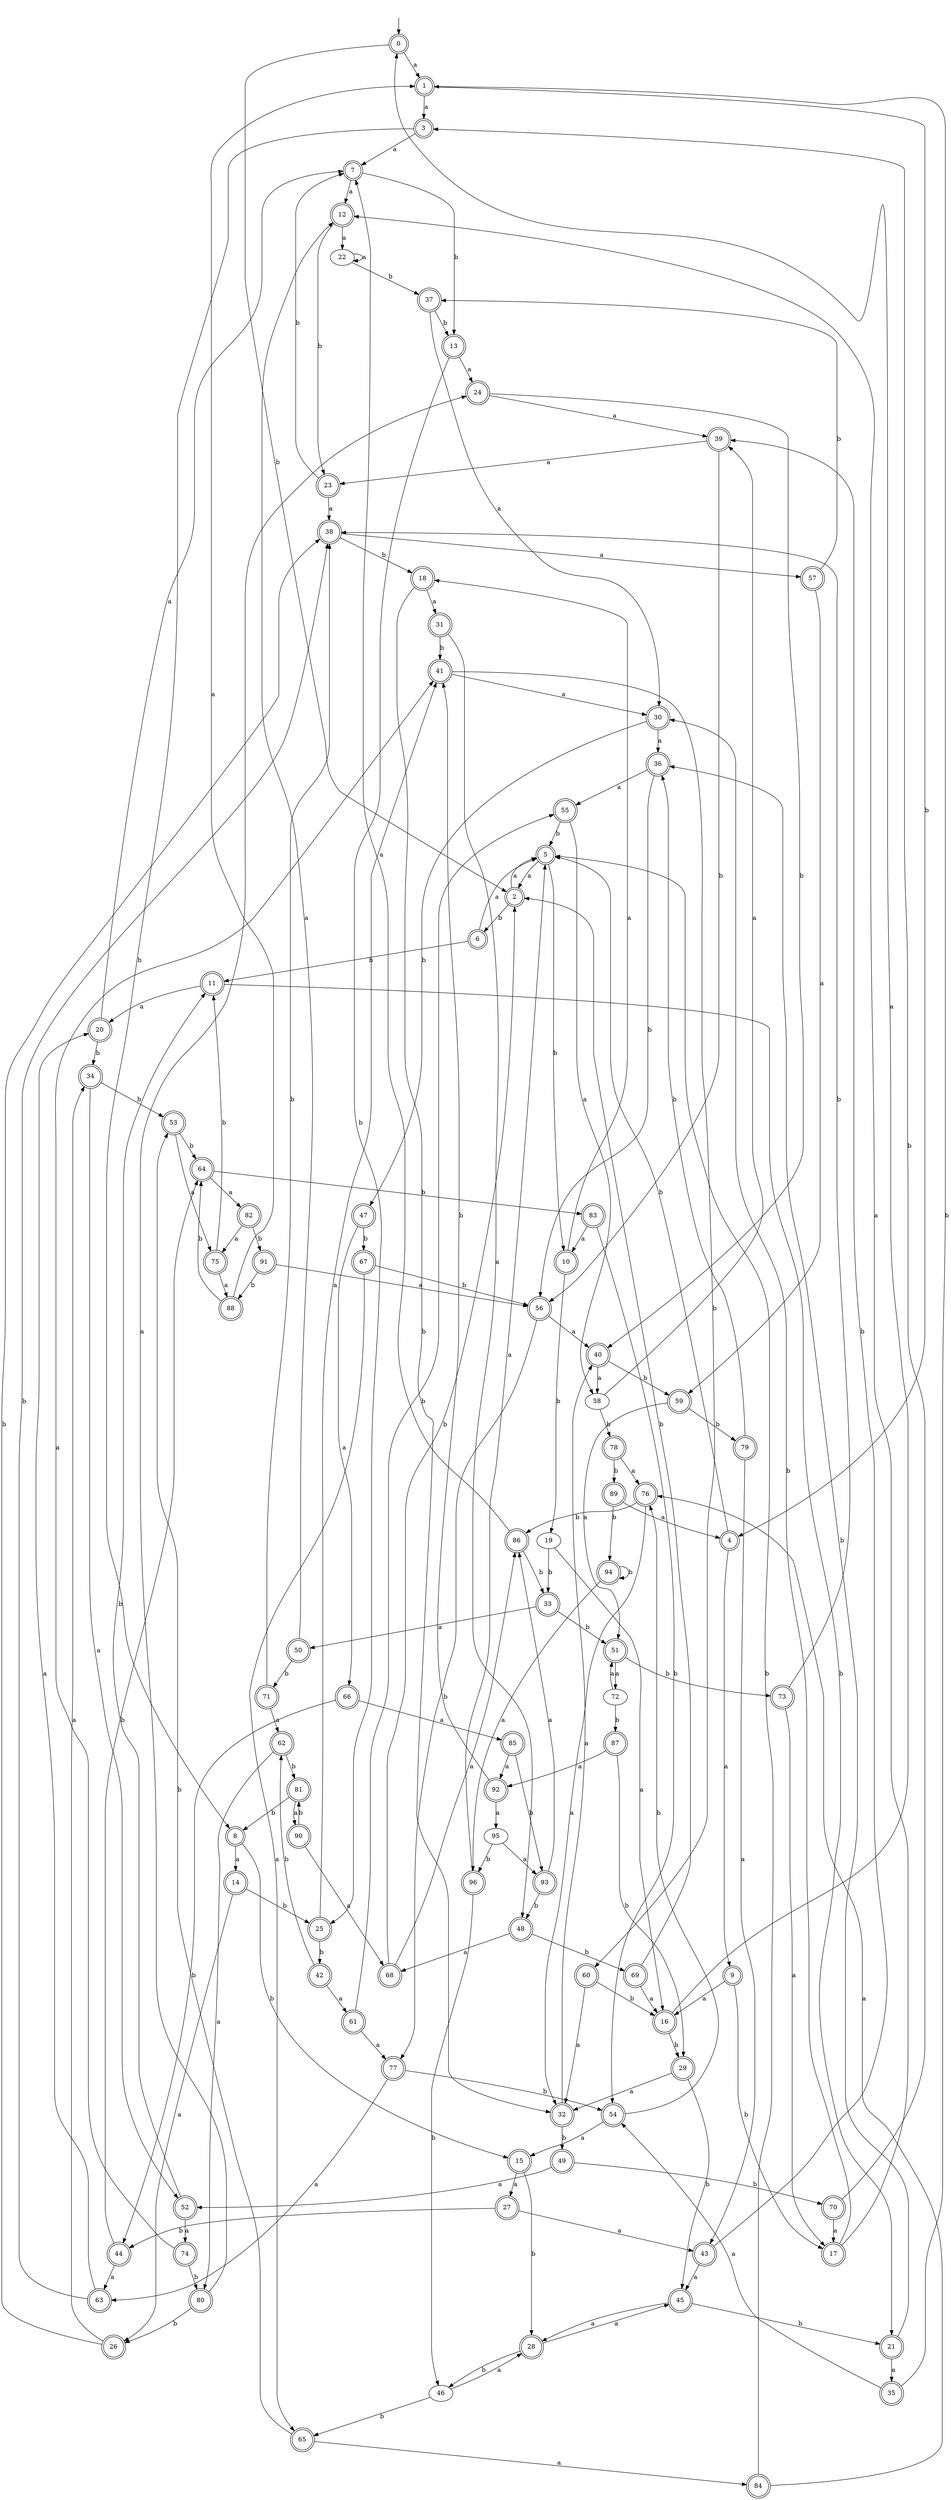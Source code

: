 digraph RandomDFA {
  __start0 [label="", shape=none];
  __start0 -> 0 [label=""];
  0 [shape=circle] [shape=doublecircle]
  0 -> 1 [label="a"]
  0 -> 2 [label="b"]
  1 [shape=doublecircle]
  1 -> 3 [label="a"]
  1 -> 4 [label="b"]
  2 [shape=doublecircle]
  2 -> 5 [label="a"]
  2 -> 6 [label="b"]
  3 [shape=doublecircle]
  3 -> 7 [label="a"]
  3 -> 8 [label="b"]
  4 [shape=doublecircle]
  4 -> 9 [label="a"]
  4 -> 5 [label="b"]
  5 [shape=doublecircle]
  5 -> 2 [label="a"]
  5 -> 10 [label="b"]
  6 [shape=doublecircle]
  6 -> 5 [label="a"]
  6 -> 11 [label="b"]
  7 [shape=doublecircle]
  7 -> 12 [label="a"]
  7 -> 13 [label="b"]
  8 [shape=doublecircle]
  8 -> 14 [label="a"]
  8 -> 15 [label="b"]
  9 [shape=doublecircle]
  9 -> 16 [label="a"]
  9 -> 17 [label="b"]
  10 [shape=doublecircle]
  10 -> 18 [label="a"]
  10 -> 19 [label="b"]
  11 [shape=doublecircle]
  11 -> 20 [label="a"]
  11 -> 21 [label="b"]
  12 [shape=doublecircle]
  12 -> 22 [label="a"]
  12 -> 23 [label="b"]
  13 [shape=doublecircle]
  13 -> 24 [label="a"]
  13 -> 25 [label="b"]
  14 [shape=doublecircle]
  14 -> 26 [label="a"]
  14 -> 25 [label="b"]
  15 [shape=doublecircle]
  15 -> 27 [label="a"]
  15 -> 28 [label="b"]
  16 [shape=doublecircle]
  16 -> 0 [label="a"]
  16 -> 29 [label="b"]
  17 [shape=doublecircle]
  17 -> 12 [label="a"]
  17 -> 30 [label="b"]
  18 [shape=doublecircle]
  18 -> 31 [label="a"]
  18 -> 32 [label="b"]
  19
  19 -> 16 [label="a"]
  19 -> 33 [label="b"]
  20 [shape=doublecircle]
  20 -> 7 [label="a"]
  20 -> 34 [label="b"]
  21 [shape=doublecircle]
  21 -> 35 [label="a"]
  21 -> 36 [label="b"]
  22
  22 -> 22 [label="a"]
  22 -> 37 [label="b"]
  23 [shape=doublecircle]
  23 -> 38 [label="a"]
  23 -> 7 [label="b"]
  24 [shape=doublecircle]
  24 -> 39 [label="a"]
  24 -> 40 [label="b"]
  25 [shape=doublecircle]
  25 -> 41 [label="a"]
  25 -> 42 [label="b"]
  26 [shape=doublecircle]
  26 -> 34 [label="a"]
  26 -> 38 [label="b"]
  27 [shape=doublecircle]
  27 -> 43 [label="a"]
  27 -> 44 [label="b"]
  28 [shape=doublecircle]
  28 -> 45 [label="a"]
  28 -> 46 [label="b"]
  29 [shape=doublecircle]
  29 -> 32 [label="a"]
  29 -> 45 [label="b"]
  30 [shape=doublecircle]
  30 -> 36 [label="a"]
  30 -> 47 [label="b"]
  31 [shape=doublecircle]
  31 -> 48 [label="a"]
  31 -> 41 [label="b"]
  32 [shape=doublecircle]
  32 -> 40 [label="a"]
  32 -> 49 [label="b"]
  33 [shape=doublecircle]
  33 -> 50 [label="a"]
  33 -> 51 [label="b"]
  34 [shape=doublecircle]
  34 -> 52 [label="a"]
  34 -> 53 [label="b"]
  35 [shape=doublecircle]
  35 -> 54 [label="a"]
  35 -> 1 [label="b"]
  36 [shape=doublecircle]
  36 -> 55 [label="a"]
  36 -> 56 [label="b"]
  37 [shape=doublecircle]
  37 -> 30 [label="a"]
  37 -> 13 [label="b"]
  38 [shape=doublecircle]
  38 -> 57 [label="a"]
  38 -> 18 [label="b"]
  39 [shape=doublecircle]
  39 -> 23 [label="a"]
  39 -> 56 [label="b"]
  40 [shape=doublecircle]
  40 -> 58 [label="a"]
  40 -> 59 [label="b"]
  41 [shape=doublecircle]
  41 -> 30 [label="a"]
  41 -> 60 [label="b"]
  42 [shape=doublecircle]
  42 -> 61 [label="a"]
  42 -> 62 [label="b"]
  43 [shape=doublecircle]
  43 -> 45 [label="a"]
  43 -> 39 [label="b"]
  44 [shape=doublecircle]
  44 -> 63 [label="a"]
  44 -> 64 [label="b"]
  45 [shape=doublecircle]
  45 -> 28 [label="a"]
  45 -> 21 [label="b"]
  46
  46 -> 28 [label="a"]
  46 -> 65 [label="b"]
  47 [shape=doublecircle]
  47 -> 66 [label="a"]
  47 -> 67 [label="b"]
  48 [shape=doublecircle]
  48 -> 68 [label="a"]
  48 -> 69 [label="b"]
  49 [shape=doublecircle]
  49 -> 52 [label="a"]
  49 -> 70 [label="b"]
  50 [shape=doublecircle]
  50 -> 12 [label="a"]
  50 -> 71 [label="b"]
  51 [shape=doublecircle]
  51 -> 72 [label="a"]
  51 -> 73 [label="b"]
  52 [shape=doublecircle]
  52 -> 74 [label="a"]
  52 -> 11 [label="b"]
  53 [shape=doublecircle]
  53 -> 75 [label="a"]
  53 -> 64 [label="b"]
  54 [shape=doublecircle]
  54 -> 15 [label="a"]
  54 -> 76 [label="b"]
  55 [shape=doublecircle]
  55 -> 58 [label="a"]
  55 -> 5 [label="b"]
  56 [shape=doublecircle]
  56 -> 40 [label="a"]
  56 -> 77 [label="b"]
  57 [shape=doublecircle]
  57 -> 59 [label="a"]
  57 -> 37 [label="b"]
  58
  58 -> 39 [label="a"]
  58 -> 78 [label="b"]
  59 [shape=doublecircle]
  59 -> 51 [label="a"]
  59 -> 79 [label="b"]
  60 [shape=doublecircle]
  60 -> 32 [label="a"]
  60 -> 16 [label="b"]
  61 [shape=doublecircle]
  61 -> 77 [label="a"]
  61 -> 55 [label="b"]
  62 [shape=doublecircle]
  62 -> 80 [label="a"]
  62 -> 81 [label="b"]
  63 [shape=doublecircle]
  63 -> 20 [label="a"]
  63 -> 38 [label="b"]
  64 [shape=doublecircle]
  64 -> 82 [label="a"]
  64 -> 83 [label="b"]
  65 [shape=doublecircle]
  65 -> 84 [label="a"]
  65 -> 53 [label="b"]
  66 [shape=doublecircle]
  66 -> 85 [label="a"]
  66 -> 44 [label="b"]
  67 [shape=doublecircle]
  67 -> 65 [label="a"]
  67 -> 56 [label="b"]
  68 [shape=doublecircle]
  68 -> 86 [label="a"]
  68 -> 2 [label="b"]
  69 [shape=doublecircle]
  69 -> 16 [label="a"]
  69 -> 2 [label="b"]
  70 [shape=doublecircle]
  70 -> 17 [label="a"]
  70 -> 3 [label="b"]
  71 [shape=doublecircle]
  71 -> 62 [label="a"]
  71 -> 38 [label="b"]
  72
  72 -> 51 [label="a"]
  72 -> 87 [label="b"]
  73 [shape=doublecircle]
  73 -> 17 [label="a"]
  73 -> 38 [label="b"]
  74 [shape=doublecircle]
  74 -> 41 [label="a"]
  74 -> 80 [label="b"]
  75 [shape=doublecircle]
  75 -> 88 [label="a"]
  75 -> 11 [label="b"]
  76 [shape=doublecircle]
  76 -> 32 [label="a"]
  76 -> 86 [label="b"]
  77 [shape=doublecircle]
  77 -> 63 [label="a"]
  77 -> 54 [label="b"]
  78 [shape=doublecircle]
  78 -> 76 [label="a"]
  78 -> 89 [label="b"]
  79 [shape=doublecircle]
  79 -> 43 [label="a"]
  79 -> 36 [label="b"]
  80 [shape=doublecircle]
  80 -> 24 [label="a"]
  80 -> 26 [label="b"]
  81 [shape=doublecircle]
  81 -> 90 [label="a"]
  81 -> 8 [label="b"]
  82 [shape=doublecircle]
  82 -> 75 [label="a"]
  82 -> 91 [label="b"]
  83 [shape=doublecircle]
  83 -> 10 [label="a"]
  83 -> 54 [label="b"]
  84 [shape=doublecircle]
  84 -> 76 [label="a"]
  84 -> 5 [label="b"]
  85 [shape=doublecircle]
  85 -> 92 [label="a"]
  85 -> 93 [label="b"]
  86 [shape=doublecircle]
  86 -> 7 [label="a"]
  86 -> 33 [label="b"]
  87 [shape=doublecircle]
  87 -> 92 [label="a"]
  87 -> 29 [label="b"]
  88 [shape=doublecircle]
  88 -> 1 [label="a"]
  88 -> 64 [label="b"]
  89 [shape=doublecircle]
  89 -> 4 [label="a"]
  89 -> 94 [label="b"]
  90 [shape=doublecircle]
  90 -> 68 [label="a"]
  90 -> 81 [label="b"]
  91 [shape=doublecircle]
  91 -> 56 [label="a"]
  91 -> 88 [label="b"]
  92 [shape=doublecircle]
  92 -> 95 [label="a"]
  92 -> 41 [label="b"]
  93 [shape=doublecircle]
  93 -> 86 [label="a"]
  93 -> 48 [label="b"]
  94 [shape=doublecircle]
  94 -> 96 [label="a"]
  94 -> 94 [label="b"]
  95
  95 -> 93 [label="a"]
  95 -> 96 [label="b"]
  96 [shape=doublecircle]
  96 -> 5 [label="a"]
  96 -> 46 [label="b"]
}
